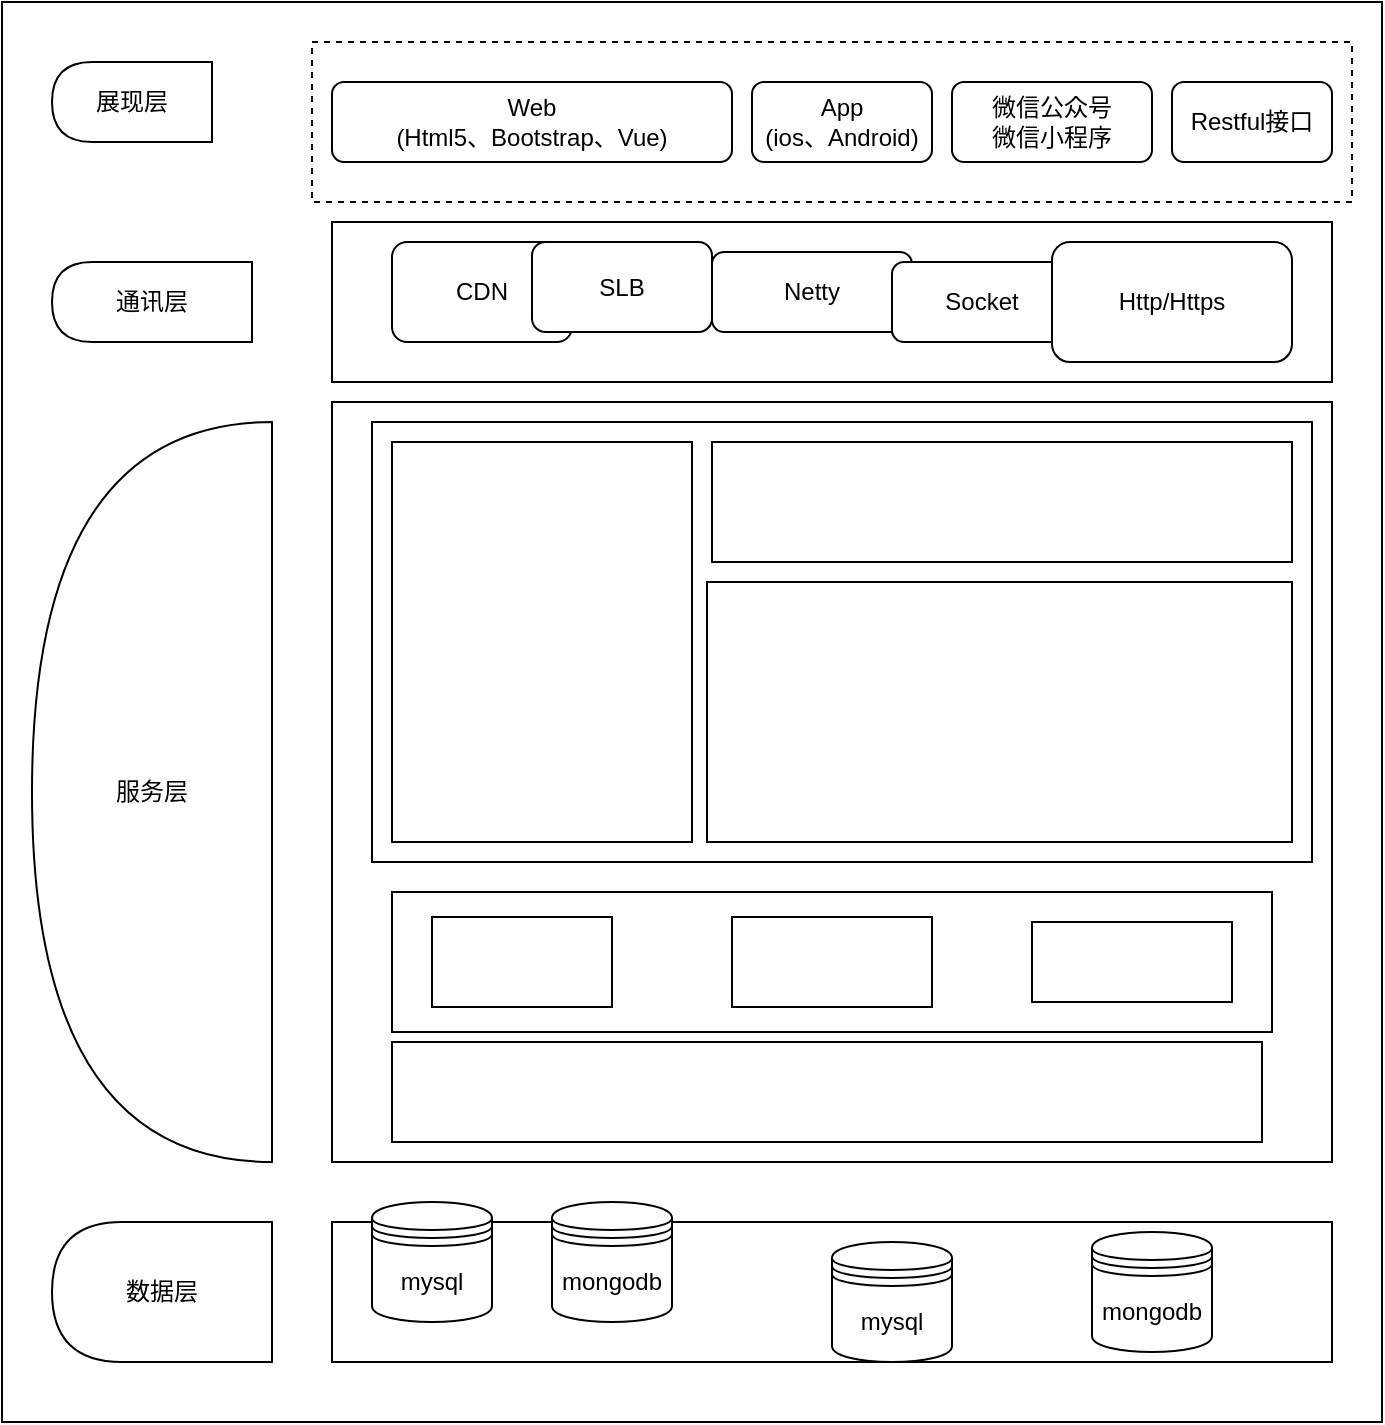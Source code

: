 <mxfile version="16.2.2" type="github">
  <diagram id="OgrTKNN4BAimMB1fzx9E" name="Page-1">
    <mxGraphModel dx="923" dy="500" grid="1" gridSize="10" guides="1" tooltips="1" connect="1" arrows="1" fold="1" page="1" pageScale="1" pageWidth="827" pageHeight="1169" math="0" shadow="0">
      <root>
        <mxCell id="0" />
        <mxCell id="1" parent="0" />
        <mxCell id="spjSdj0qYtbGVGtpy44G-3" value="" style="rounded=0;whiteSpace=wrap;align=center;html=1;labelBackgroundColor=none;" vertex="1" parent="1">
          <mxGeometry x="115" y="70" width="690" height="710" as="geometry" />
        </mxCell>
        <mxCell id="spjSdj0qYtbGVGtpy44G-4" value="" style="rounded=0;whiteSpace=wrap;html=1;" vertex="1" parent="1">
          <mxGeometry x="280" y="680" width="500" height="70" as="geometry" />
        </mxCell>
        <mxCell id="spjSdj0qYtbGVGtpy44G-7" value="mysql" style="shape=datastore;whiteSpace=wrap;html=1;" vertex="1" parent="1">
          <mxGeometry x="300" y="670" width="60" height="60" as="geometry" />
        </mxCell>
        <mxCell id="spjSdj0qYtbGVGtpy44G-8" value="&lt;span&gt;mysql&lt;/span&gt;" style="shape=datastore;whiteSpace=wrap;html=1;" vertex="1" parent="1">
          <mxGeometry x="530" y="690" width="60" height="60" as="geometry" />
        </mxCell>
        <mxCell id="spjSdj0qYtbGVGtpy44G-9" value="mongodb" style="shape=datastore;whiteSpace=wrap;html=1;" vertex="1" parent="1">
          <mxGeometry x="390" y="670" width="60" height="60" as="geometry" />
        </mxCell>
        <mxCell id="spjSdj0qYtbGVGtpy44G-10" value="&lt;span&gt;mongodb&lt;/span&gt;" style="shape=datastore;whiteSpace=wrap;html=1;" vertex="1" parent="1">
          <mxGeometry x="660" y="685" width="60" height="60" as="geometry" />
        </mxCell>
        <mxCell id="spjSdj0qYtbGVGtpy44G-14" value="数据层" style="shape=delay;whiteSpace=wrap;html=1;labelBackgroundColor=none;direction=west;" vertex="1" parent="1">
          <mxGeometry x="140" y="680" width="110" height="70" as="geometry" />
        </mxCell>
        <mxCell id="spjSdj0qYtbGVGtpy44G-16" value="" style="rounded=0;whiteSpace=wrap;html=1;labelBackgroundColor=none;" vertex="1" parent="1">
          <mxGeometry x="280" y="270" width="500" height="380" as="geometry" />
        </mxCell>
        <mxCell id="spjSdj0qYtbGVGtpy44G-23" value="通讯层" style="shape=delay;whiteSpace=wrap;html=1;labelBackgroundColor=none;direction=west;" vertex="1" parent="1">
          <mxGeometry x="140" y="200" width="100" height="40" as="geometry" />
        </mxCell>
        <mxCell id="spjSdj0qYtbGVGtpy44G-25" value="展现层" style="shape=delay;whiteSpace=wrap;html=1;labelBackgroundColor=none;direction=west;" vertex="1" parent="1">
          <mxGeometry x="140" y="100" width="80" height="40" as="geometry" />
        </mxCell>
        <mxCell id="spjSdj0qYtbGVGtpy44G-26" value="服务层" style="shape=delay;whiteSpace=wrap;html=1;labelBackgroundColor=none;direction=west;" vertex="1" parent="1">
          <mxGeometry x="130" y="280" width="120" height="370" as="geometry" />
        </mxCell>
        <mxCell id="spjSdj0qYtbGVGtpy44G-27" value="" style="rounded=0;whiteSpace=wrap;html=1;labelBackgroundColor=none;" vertex="1" parent="1">
          <mxGeometry x="280" y="180" width="500" height="80" as="geometry" />
        </mxCell>
        <mxCell id="spjSdj0qYtbGVGtpy44G-28" value="CDN" style="rounded=1;whiteSpace=wrap;html=1;labelBackgroundColor=none;" vertex="1" parent="1">
          <mxGeometry x="310" y="190" width="90" height="50" as="geometry" />
        </mxCell>
        <mxCell id="spjSdj0qYtbGVGtpy44G-29" value="" style="rounded=0;whiteSpace=wrap;html=1;labelBackgroundColor=none;dashed=1;strokeWidth=1;" vertex="1" parent="1">
          <mxGeometry x="270" y="90" width="520" height="80" as="geometry" />
        </mxCell>
        <mxCell id="spjSdj0qYtbGVGtpy44G-30" value="Netty" style="rounded=1;whiteSpace=wrap;html=1;labelBackgroundColor=none;" vertex="1" parent="1">
          <mxGeometry x="470" y="195" width="100" height="40" as="geometry" />
        </mxCell>
        <mxCell id="spjSdj0qYtbGVGtpy44G-31" value="Socket" style="rounded=1;whiteSpace=wrap;html=1;labelBackgroundColor=none;" vertex="1" parent="1">
          <mxGeometry x="560" y="200" width="90" height="40" as="geometry" />
        </mxCell>
        <mxCell id="spjSdj0qYtbGVGtpy44G-32" value="SLB" style="rounded=1;whiteSpace=wrap;html=1;labelBackgroundColor=none;" vertex="1" parent="1">
          <mxGeometry x="380" y="190" width="90" height="45" as="geometry" />
        </mxCell>
        <mxCell id="spjSdj0qYtbGVGtpy44G-33" value="Restful接口" style="rounded=1;whiteSpace=wrap;html=1;labelBackgroundColor=none;" vertex="1" parent="1">
          <mxGeometry x="700" y="110" width="80" height="40" as="geometry" />
        </mxCell>
        <mxCell id="spjSdj0qYtbGVGtpy44G-34" value="微信公众号&lt;br&gt;微信小程序" style="rounded=1;whiteSpace=wrap;html=1;labelBackgroundColor=none;" vertex="1" parent="1">
          <mxGeometry x="590" y="110" width="100" height="40" as="geometry" />
        </mxCell>
        <mxCell id="spjSdj0qYtbGVGtpy44G-35" value="App&lt;br&gt;(ios、Android)" style="rounded=1;whiteSpace=wrap;html=1;labelBackgroundColor=none;" vertex="1" parent="1">
          <mxGeometry x="490" y="110" width="90" height="40" as="geometry" />
        </mxCell>
        <mxCell id="spjSdj0qYtbGVGtpy44G-36" value="Web&lt;br&gt;(Html5、Bootstrap、Vue)" style="rounded=1;whiteSpace=wrap;html=1;labelBackgroundColor=none;" vertex="1" parent="1">
          <mxGeometry x="280" y="110" width="200" height="40" as="geometry" />
        </mxCell>
        <mxCell id="spjSdj0qYtbGVGtpy44G-37" value="Http/Https" style="rounded=1;whiteSpace=wrap;html=1;labelBackgroundColor=none;strokeWidth=1;" vertex="1" parent="1">
          <mxGeometry x="640" y="190" width="120" height="60" as="geometry" />
        </mxCell>
        <mxCell id="spjSdj0qYtbGVGtpy44G-39" value="" style="rounded=0;whiteSpace=wrap;html=1;labelBackgroundColor=none;strokeWidth=1;" vertex="1" parent="1">
          <mxGeometry x="310" y="590" width="435" height="50" as="geometry" />
        </mxCell>
        <mxCell id="spjSdj0qYtbGVGtpy44G-40" value="" style="rounded=0;whiteSpace=wrap;html=1;labelBackgroundColor=none;strokeWidth=1;" vertex="1" parent="1">
          <mxGeometry x="300" y="280" width="470" height="220" as="geometry" />
        </mxCell>
        <mxCell id="spjSdj0qYtbGVGtpy44G-42" value="" style="rounded=0;whiteSpace=wrap;html=1;labelBackgroundColor=none;strokeWidth=1;" vertex="1" parent="1">
          <mxGeometry x="310" y="515" width="440" height="70" as="geometry" />
        </mxCell>
        <mxCell id="spjSdj0qYtbGVGtpy44G-43" value="" style="rounded=0;whiteSpace=wrap;html=1;labelBackgroundColor=none;strokeWidth=1;" vertex="1" parent="1">
          <mxGeometry x="330" y="527.5" width="90" height="45" as="geometry" />
        </mxCell>
        <mxCell id="spjSdj0qYtbGVGtpy44G-44" value="" style="rounded=0;whiteSpace=wrap;html=1;labelBackgroundColor=none;strokeWidth=1;" vertex="1" parent="1">
          <mxGeometry x="480" y="527.5" width="100" height="45" as="geometry" />
        </mxCell>
        <mxCell id="spjSdj0qYtbGVGtpy44G-45" value="" style="rounded=0;whiteSpace=wrap;html=1;labelBackgroundColor=none;strokeWidth=1;" vertex="1" parent="1">
          <mxGeometry x="630" y="530" width="100" height="40" as="geometry" />
        </mxCell>
        <mxCell id="spjSdj0qYtbGVGtpy44G-49" value="" style="rounded=0;whiteSpace=wrap;html=1;labelBackgroundColor=none;strokeWidth=1;" vertex="1" parent="1">
          <mxGeometry x="470" y="290" width="290" height="60" as="geometry" />
        </mxCell>
        <mxCell id="spjSdj0qYtbGVGtpy44G-51" value="" style="rounded=0;whiteSpace=wrap;html=1;labelBackgroundColor=none;strokeWidth=1;" vertex="1" parent="1">
          <mxGeometry x="467.5" y="360" width="292.5" height="130" as="geometry" />
        </mxCell>
        <mxCell id="spjSdj0qYtbGVGtpy44G-53" value="" style="rounded=0;whiteSpace=wrap;html=1;labelBackgroundColor=none;strokeWidth=1;" vertex="1" parent="1">
          <mxGeometry x="310" y="290" width="150" height="200" as="geometry" />
        </mxCell>
      </root>
    </mxGraphModel>
  </diagram>
</mxfile>
